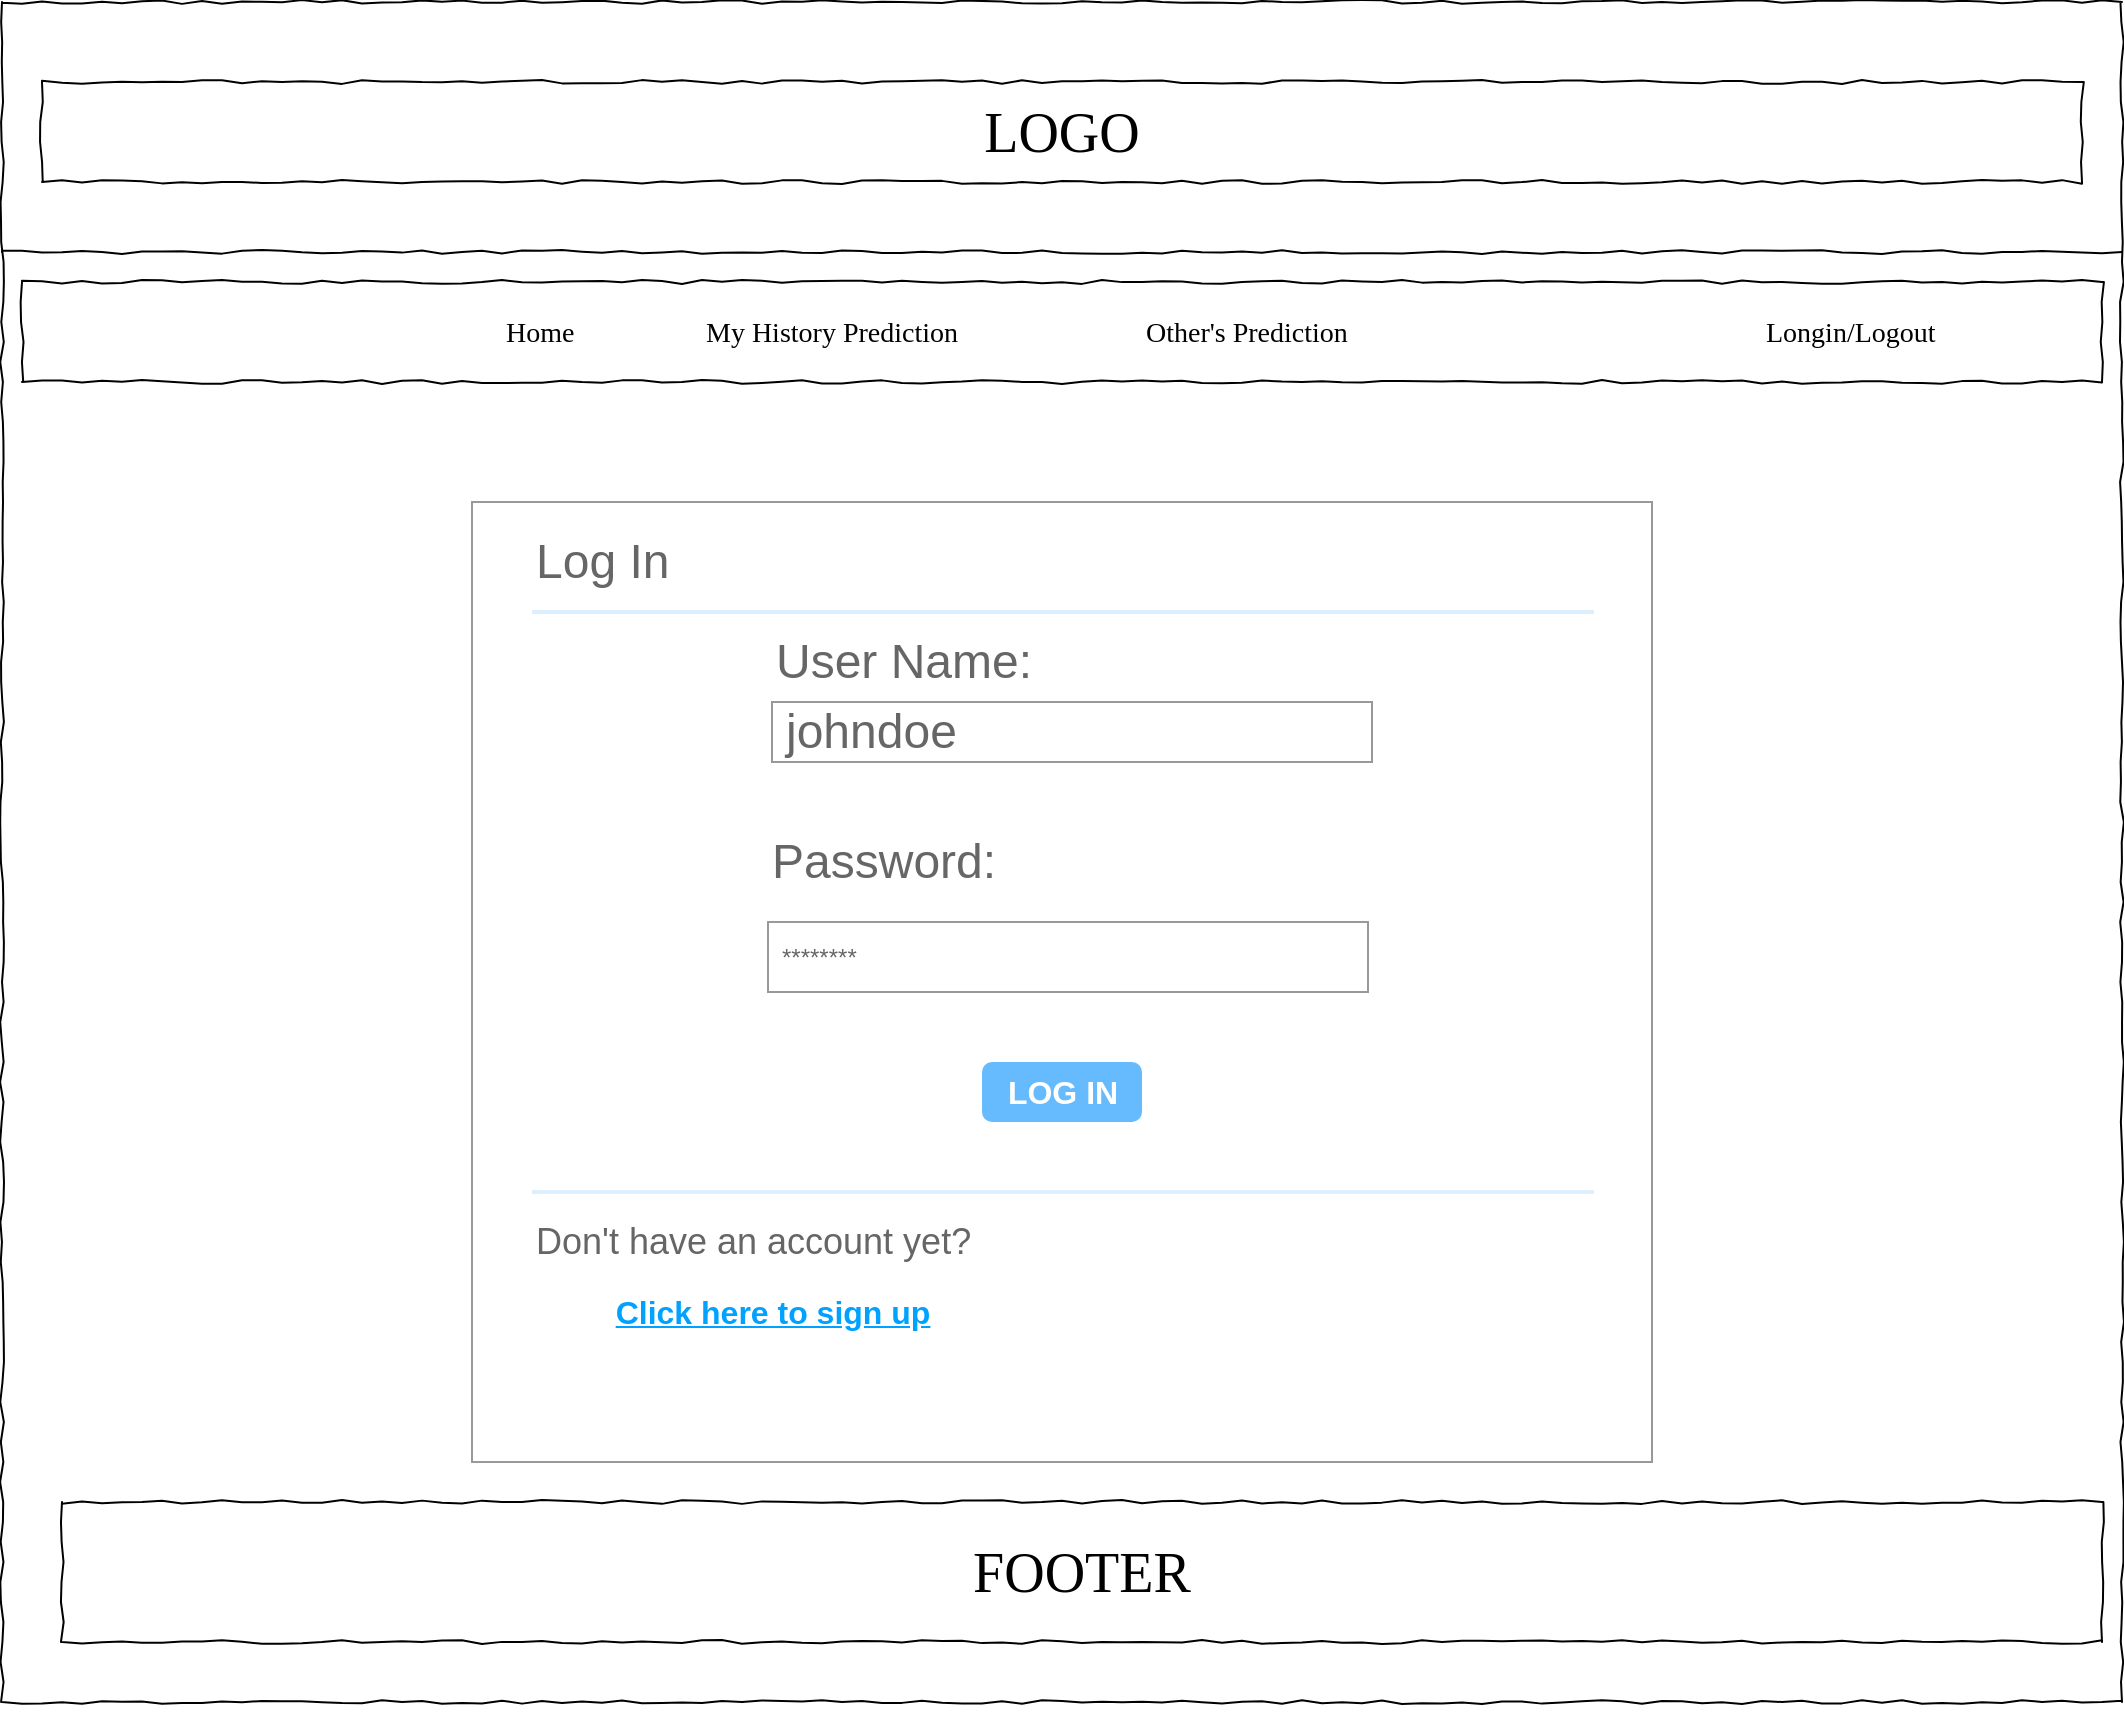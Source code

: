 <mxfile version="22.1.4" type="gitlab">
  <diagram name="Page-1" id="03018318-947c-dd8e-b7a3-06fadd420f32">
    <mxGraphModel dx="1674" dy="877" grid="1" gridSize="10" guides="1" tooltips="1" connect="1" arrows="1" fold="1" page="1" pageScale="1" pageWidth="1100" pageHeight="850" background="none" math="0" shadow="0">
      <root>
        <mxCell id="0" />
        <mxCell id="1" parent="0" />
        <mxCell id="677b7b8949515195-1" value="" style="whiteSpace=wrap;html=1;rounded=0;shadow=0;labelBackgroundColor=none;strokeColor=#000000;strokeWidth=1;fillColor=none;fontFamily=Verdana;fontSize=12;fontColor=#000000;align=center;comic=1;" parent="1" vertex="1">
          <mxGeometry x="20" y="20" width="1060" height="850" as="geometry" />
        </mxCell>
        <mxCell id="677b7b8949515195-2" value="LOGO" style="whiteSpace=wrap;html=1;rounded=0;shadow=0;labelBackgroundColor=none;strokeWidth=1;fontFamily=Verdana;fontSize=28;align=center;comic=1;" parent="1" vertex="1">
          <mxGeometry x="40" y="60" width="1020" height="50" as="geometry" />
        </mxCell>
        <mxCell id="677b7b8949515195-9" value="" style="line;strokeWidth=1;html=1;rounded=0;shadow=0;labelBackgroundColor=none;fillColor=none;fontFamily=Verdana;fontSize=14;fontColor=#000000;align=center;comic=1;" parent="1" vertex="1">
          <mxGeometry x="20" y="140" width="1060" height="10" as="geometry" />
        </mxCell>
        <mxCell id="677b7b8949515195-10" value="" style="whiteSpace=wrap;html=1;rounded=0;shadow=0;labelBackgroundColor=none;strokeWidth=1;fillColor=none;fontFamily=Verdana;fontSize=12;align=center;comic=1;" parent="1" vertex="1">
          <mxGeometry x="30" y="160" width="1040" height="50" as="geometry" />
        </mxCell>
        <mxCell id="677b7b8949515195-11" value="Home" style="text;html=1;points=[];align=left;verticalAlign=top;spacingTop=-4;fontSize=14;fontFamily=Verdana" parent="1" vertex="1">
          <mxGeometry x="270" y="175" width="60" height="20" as="geometry" />
        </mxCell>
        <mxCell id="677b7b8949515195-12" value="My History Prediction" style="text;html=1;points=[];align=left;verticalAlign=top;spacingTop=-4;fontSize=14;fontFamily=Verdana" parent="1" vertex="1">
          <mxGeometry x="370" y="175" width="60" height="20" as="geometry" />
        </mxCell>
        <mxCell id="677b7b8949515195-13" value="Other&#39;s Prediction" style="text;html=1;points=[];align=left;verticalAlign=top;spacingTop=-4;fontSize=14;fontFamily=Verdana" parent="1" vertex="1">
          <mxGeometry x="590" y="175" width="60" height="20" as="geometry" />
        </mxCell>
        <mxCell id="677b7b8949515195-14" value="Longin/Logout" style="text;html=1;points=[];align=left;verticalAlign=top;spacingTop=-4;fontSize=14;fontFamily=Verdana" parent="1" vertex="1">
          <mxGeometry x="900" y="175" width="60" height="20" as="geometry" />
        </mxCell>
        <mxCell id="EliaM4wZCgmOY8TjOyrG-1" value="" style="strokeWidth=1;shadow=0;dashed=0;align=center;html=1;shape=mxgraph.mockup.forms.rrect;rSize=0;strokeColor=#999999;fillColor=#ffffff;" parent="1" vertex="1">
          <mxGeometry x="255" y="270" width="590" height="480" as="geometry" />
        </mxCell>
        <mxCell id="EliaM4wZCgmOY8TjOyrG-2" value="&lt;font style=&quot;font-size: 24px;&quot;&gt;Log In&lt;/font&gt;" style="strokeWidth=1;shadow=0;dashed=0;align=center;html=1;shape=mxgraph.mockup.forms.anchor;fontSize=12;fontColor=#666666;align=left;resizeWidth=1;spacingLeft=0;" parent="EliaM4wZCgmOY8TjOyrG-1" vertex="1">
          <mxGeometry width="295" height="20" relative="1" as="geometry">
            <mxPoint x="30" y="20" as="offset" />
          </mxGeometry>
        </mxCell>
        <mxCell id="EliaM4wZCgmOY8TjOyrG-3" value="" style="shape=line;strokeColor=#ddeeff;strokeWidth=2;html=1;resizeWidth=1;" parent="EliaM4wZCgmOY8TjOyrG-1" vertex="1">
          <mxGeometry width="531" height="10" relative="1" as="geometry">
            <mxPoint x="30" y="50" as="offset" />
          </mxGeometry>
        </mxCell>
        <mxCell id="EliaM4wZCgmOY8TjOyrG-4" value="&lt;font style=&quot;font-size: 24px;&quot;&gt;User Name:&lt;/font&gt;" style="strokeWidth=1;shadow=0;dashed=0;align=center;html=1;shape=mxgraph.mockup.forms.anchor;fontSize=12;fontColor=#666666;align=left;resizeWidth=1;spacingLeft=0;" parent="EliaM4wZCgmOY8TjOyrG-1" vertex="1">
          <mxGeometry width="195" height="20" relative="1" as="geometry">
            <mxPoint x="150" y="70" as="offset" />
          </mxGeometry>
        </mxCell>
        <mxCell id="EliaM4wZCgmOY8TjOyrG-5" value="&lt;font style=&quot;font-size: 24px;&quot;&gt;johndoe&lt;/font&gt;" style="strokeWidth=1;shadow=0;dashed=0;align=center;html=1;shape=mxgraph.mockup.forms.rrect;rSize=0;strokeColor=#999999;fontColor=#666666;align=left;spacingLeft=5;resizeWidth=1;" parent="EliaM4wZCgmOY8TjOyrG-1" vertex="1">
          <mxGeometry width="300" height="30" relative="1" as="geometry">
            <mxPoint x="150" y="100" as="offset" />
          </mxGeometry>
        </mxCell>
        <mxCell id="EliaM4wZCgmOY8TjOyrG-6" value="&lt;font style=&quot;font-size: 24px;&quot;&gt;Password:&lt;/font&gt;" style="strokeWidth=1;shadow=0;dashed=0;align=center;html=1;shape=mxgraph.mockup.forms.anchor;fontSize=12;fontColor=#666666;align=left;resizeWidth=1;spacingLeft=0;" parent="EliaM4wZCgmOY8TjOyrG-1" vertex="1">
          <mxGeometry width="295" height="20" relative="1" as="geometry">
            <mxPoint x="148" y="170" as="offset" />
          </mxGeometry>
        </mxCell>
        <mxCell id="EliaM4wZCgmOY8TjOyrG-7" value="********" style="strokeWidth=1;shadow=0;dashed=0;align=center;html=1;shape=mxgraph.mockup.forms.rrect;rSize=0;strokeColor=#999999;fontColor=#666666;align=left;spacingLeft=5;resizeWidth=1;" parent="EliaM4wZCgmOY8TjOyrG-1" vertex="1">
          <mxGeometry width="300" height="35" relative="1" as="geometry">
            <mxPoint x="148" y="210" as="offset" />
          </mxGeometry>
        </mxCell>
        <mxCell id="EliaM4wZCgmOY8TjOyrG-8" value="LOG IN" style="strokeWidth=1;shadow=0;dashed=0;align=center;html=1;shape=mxgraph.mockup.forms.rrect;rSize=5;strokeColor=none;fontColor=#ffffff;fillColor=#66bbff;fontSize=16;fontStyle=1;" parent="EliaM4wZCgmOY8TjOyrG-1" vertex="1">
          <mxGeometry y="1" width="80" height="30" relative="1" as="geometry">
            <mxPoint x="255" y="-200" as="offset" />
          </mxGeometry>
        </mxCell>
        <mxCell id="EliaM4wZCgmOY8TjOyrG-10" value="" style="shape=line;strokeColor=#ddeeff;strokeWidth=2;html=1;resizeWidth=1;" parent="EliaM4wZCgmOY8TjOyrG-1" vertex="1">
          <mxGeometry y="1" width="531" height="10" relative="1" as="geometry">
            <mxPoint x="30" y="-140" as="offset" />
          </mxGeometry>
        </mxCell>
        <mxCell id="EliaM4wZCgmOY8TjOyrG-11" value="&lt;font style=&quot;font-size: 18px;&quot;&gt;Don&#39;t have an account yet?&lt;/font&gt;" style="strokeWidth=1;shadow=0;dashed=0;align=center;html=1;shape=mxgraph.mockup.forms.anchor;fontSize=12;fontColor=#666666;align=left;spacingLeft=0;resizeWidth=1;" parent="EliaM4wZCgmOY8TjOyrG-1" vertex="1">
          <mxGeometry y="1" width="442.5" height="20" relative="1" as="geometry">
            <mxPoint x="30" y="-120" as="offset" />
          </mxGeometry>
        </mxCell>
        <mxCell id="UW62OZ5n4tVfrHD5Q4c2-2" value="Click here to sign up" style="strokeWidth=1;shadow=0;dashed=0;align=center;html=1;shape=mxgraph.mockup.forms.rrect;rSize=5;strokeColor=none;fontColor=#00A2FF;fillColor=none;fontSize=16;fontStyle=5;" vertex="1" parent="EliaM4wZCgmOY8TjOyrG-1">
          <mxGeometry x="40" y="390" width="220" height="30" as="geometry" />
        </mxCell>
        <mxCell id="EliaM4wZCgmOY8TjOyrG-13" value="FOOTER" style="whiteSpace=wrap;html=1;rounded=0;shadow=0;labelBackgroundColor=none;strokeWidth=1;fontFamily=Verdana;fontSize=28;align=center;comic=1;" parent="1" vertex="1">
          <mxGeometry x="50" y="770" width="1020" height="70" as="geometry" />
        </mxCell>
        <mxCell id="EliaM4wZCgmOY8TjOyrG-14" style="edgeStyle=orthogonalEdgeStyle;rounded=0;orthogonalLoop=1;jettySize=auto;html=1;exitX=0.5;exitY=1;exitDx=0;exitDy=0;" parent="1" source="677b7b8949515195-1" target="677b7b8949515195-1" edge="1">
          <mxGeometry relative="1" as="geometry" />
        </mxCell>
      </root>
    </mxGraphModel>
  </diagram>
</mxfile>
